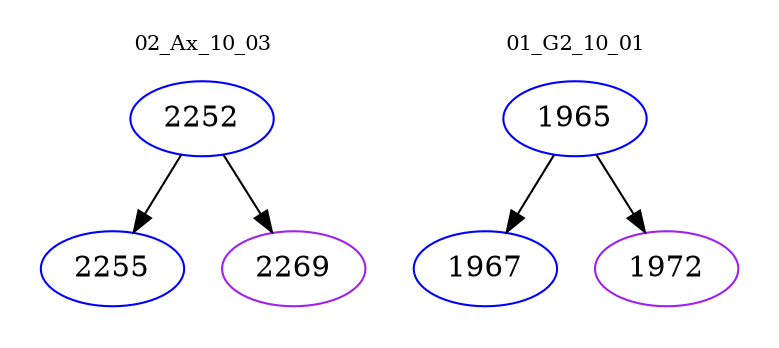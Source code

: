 digraph{
subgraph cluster_0 {
color = white
label = "02_Ax_10_03";
fontsize=10;
T0_2252 [label="2252", color="blue"]
T0_2252 -> T0_2255 [color="black"]
T0_2255 [label="2255", color="blue"]
T0_2252 -> T0_2269 [color="black"]
T0_2269 [label="2269", color="purple"]
}
subgraph cluster_1 {
color = white
label = "01_G2_10_01";
fontsize=10;
T1_1965 [label="1965", color="blue"]
T1_1965 -> T1_1967 [color="black"]
T1_1967 [label="1967", color="blue"]
T1_1965 -> T1_1972 [color="black"]
T1_1972 [label="1972", color="purple"]
}
}
